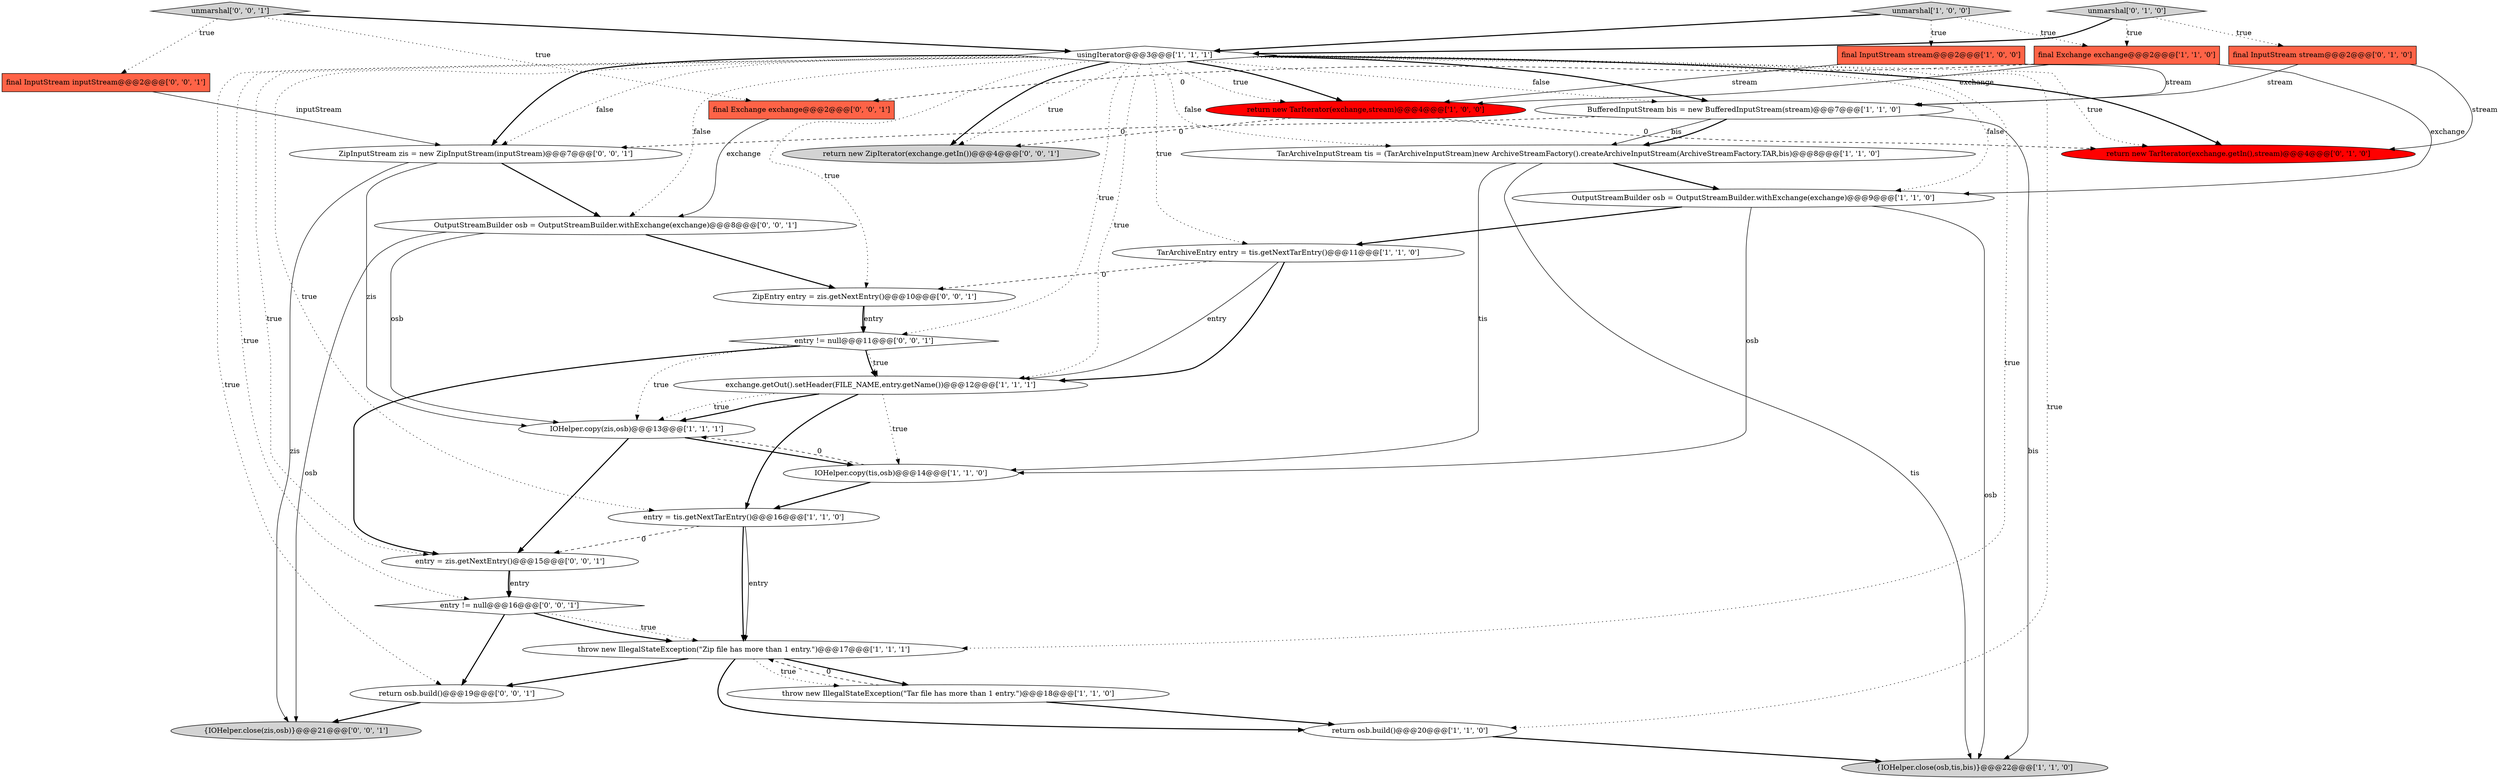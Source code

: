digraph {
24 [style = filled, label = "final InputStream inputStream@@@2@@@['0', '0', '1']", fillcolor = tomato, shape = box image = "AAA0AAABBB3BBB"];
29 [style = filled, label = "final Exchange exchange@@@2@@@['0', '0', '1']", fillcolor = tomato, shape = box image = "AAA0AAABBB3BBB"];
22 [style = filled, label = "{IOHelper.close(zis,osb)}@@@21@@@['0', '0', '1']", fillcolor = lightgray, shape = ellipse image = "AAA0AAABBB3BBB"];
12 [style = filled, label = "IOHelper.copy(zis,osb)@@@13@@@['1', '1', '1']", fillcolor = white, shape = ellipse image = "AAA0AAABBB1BBB"];
21 [style = filled, label = "entry != null@@@11@@@['0', '0', '1']", fillcolor = white, shape = diamond image = "AAA0AAABBB3BBB"];
16 [style = filled, label = "final Exchange exchange@@@2@@@['1', '1', '0']", fillcolor = tomato, shape = box image = "AAA0AAABBB1BBB"];
1 [style = filled, label = "throw new IllegalStateException(\"Zip file has more than 1 entry.\")@@@17@@@['1', '1', '1']", fillcolor = white, shape = ellipse image = "AAA0AAABBB1BBB"];
30 [style = filled, label = "return osb.build()@@@19@@@['0', '0', '1']", fillcolor = white, shape = ellipse image = "AAA0AAABBB3BBB"];
7 [style = filled, label = "throw new IllegalStateException(\"Tar file has more than 1 entry.\")@@@18@@@['1', '1', '0']", fillcolor = white, shape = ellipse image = "AAA0AAABBB1BBB"];
0 [style = filled, label = "TarArchiveEntry entry = tis.getNextTarEntry()@@@11@@@['1', '1', '0']", fillcolor = white, shape = ellipse image = "AAA0AAABBB1BBB"];
4 [style = filled, label = "unmarshal['1', '0', '0']", fillcolor = lightgray, shape = diamond image = "AAA0AAABBB1BBB"];
3 [style = filled, label = "entry = tis.getNextTarEntry()@@@16@@@['1', '1', '0']", fillcolor = white, shape = ellipse image = "AAA0AAABBB1BBB"];
5 [style = filled, label = "usingIterator@@@3@@@['1', '1', '1']", fillcolor = white, shape = diamond image = "AAA0AAABBB1BBB"];
15 [style = filled, label = "exchange.getOut().setHeader(FILE_NAME,entry.getName())@@@12@@@['1', '1', '1']", fillcolor = white, shape = ellipse image = "AAA0AAABBB1BBB"];
31 [style = filled, label = "return new ZipIterator(exchange.getIn())@@@4@@@['0', '0', '1']", fillcolor = lightgray, shape = ellipse image = "AAA0AAABBB3BBB"];
13 [style = filled, label = "OutputStreamBuilder osb = OutputStreamBuilder.withExchange(exchange)@@@9@@@['1', '1', '0']", fillcolor = white, shape = ellipse image = "AAA0AAABBB1BBB"];
17 [style = filled, label = "final InputStream stream@@@2@@@['0', '1', '0']", fillcolor = tomato, shape = box image = "AAA0AAABBB2BBB"];
10 [style = filled, label = "return new TarIterator(exchange,stream)@@@4@@@['1', '0', '0']", fillcolor = red, shape = ellipse image = "AAA1AAABBB1BBB"];
6 [style = filled, label = "final InputStream stream@@@2@@@['1', '0', '0']", fillcolor = tomato, shape = box image = "AAA0AAABBB1BBB"];
9 [style = filled, label = "{IOHelper.close(osb,tis,bis)}@@@22@@@['1', '1', '0']", fillcolor = lightgray, shape = ellipse image = "AAA0AAABBB1BBB"];
25 [style = filled, label = "ZipEntry entry = zis.getNextEntry()@@@10@@@['0', '0', '1']", fillcolor = white, shape = ellipse image = "AAA0AAABBB3BBB"];
2 [style = filled, label = "TarArchiveInputStream tis = (TarArchiveInputStream)new ArchiveStreamFactory().createArchiveInputStream(ArchiveStreamFactory.TAR,bis)@@@8@@@['1', '1', '0']", fillcolor = white, shape = ellipse image = "AAA0AAABBB1BBB"];
8 [style = filled, label = "return osb.build()@@@20@@@['1', '1', '0']", fillcolor = white, shape = ellipse image = "AAA0AAABBB1BBB"];
18 [style = filled, label = "unmarshal['0', '1', '0']", fillcolor = lightgray, shape = diamond image = "AAA0AAABBB2BBB"];
28 [style = filled, label = "entry != null@@@16@@@['0', '0', '1']", fillcolor = white, shape = diamond image = "AAA0AAABBB3BBB"];
26 [style = filled, label = "unmarshal['0', '0', '1']", fillcolor = lightgray, shape = diamond image = "AAA0AAABBB3BBB"];
20 [style = filled, label = "ZipInputStream zis = new ZipInputStream(inputStream)@@@7@@@['0', '0', '1']", fillcolor = white, shape = ellipse image = "AAA0AAABBB3BBB"];
14 [style = filled, label = "IOHelper.copy(tis,osb)@@@14@@@['1', '1', '0']", fillcolor = white, shape = ellipse image = "AAA0AAABBB1BBB"];
27 [style = filled, label = "entry = zis.getNextEntry()@@@15@@@['0', '0', '1']", fillcolor = white, shape = ellipse image = "AAA0AAABBB3BBB"];
23 [style = filled, label = "OutputStreamBuilder osb = OutputStreamBuilder.withExchange(exchange)@@@8@@@['0', '0', '1']", fillcolor = white, shape = ellipse image = "AAA0AAABBB3BBB"];
19 [style = filled, label = "return new TarIterator(exchange.getIn(),stream)@@@4@@@['0', '1', '0']", fillcolor = red, shape = ellipse image = "AAA1AAABBB2BBB"];
11 [style = filled, label = "BufferedInputStream bis = new BufferedInputStream(stream)@@@7@@@['1', '1', '0']", fillcolor = white, shape = ellipse image = "AAA0AAABBB1BBB"];
14->3 [style = bold, label=""];
21->12 [style = dotted, label="true"];
25->21 [style = solid, label="entry"];
20->12 [style = solid, label="zis"];
11->20 [style = dashed, label="0"];
21->15 [style = dotted, label="true"];
5->20 [style = bold, label=""];
5->19 [style = dotted, label="true"];
21->15 [style = bold, label=""];
27->28 [style = bold, label=""];
5->1 [style = dotted, label="true"];
5->11 [style = dotted, label="false"];
1->30 [style = bold, label=""];
7->8 [style = bold, label=""];
0->15 [style = bold, label=""];
5->23 [style = dotted, label="false"];
0->25 [style = dashed, label="0"];
26->24 [style = dotted, label="true"];
5->20 [style = dotted, label="false"];
11->9 [style = solid, label="bis"];
25->21 [style = bold, label=""];
5->10 [style = bold, label=""];
23->25 [style = bold, label=""];
0->15 [style = solid, label="entry"];
28->30 [style = bold, label=""];
18->16 [style = dotted, label="true"];
17->11 [style = solid, label="stream"];
10->31 [style = dashed, label="0"];
13->14 [style = solid, label="osb"];
5->3 [style = dotted, label="true"];
15->14 [style = dotted, label="true"];
23->22 [style = solid, label="osb"];
24->20 [style = solid, label="inputStream"];
16->10 [style = solid, label="exchange"];
5->2 [style = dotted, label="false"];
20->23 [style = bold, label=""];
5->25 [style = dotted, label="true"];
12->14 [style = bold, label=""];
15->12 [style = dotted, label="true"];
14->12 [style = dashed, label="0"];
5->30 [style = dotted, label="true"];
5->11 [style = bold, label=""];
18->17 [style = dotted, label="true"];
15->12 [style = bold, label=""];
5->8 [style = dotted, label="true"];
17->19 [style = solid, label="stream"];
23->12 [style = solid, label="osb"];
13->0 [style = bold, label=""];
2->14 [style = solid, label="tis"];
1->8 [style = bold, label=""];
6->10 [style = solid, label="stream"];
3->1 [style = bold, label=""];
21->27 [style = bold, label=""];
5->10 [style = dotted, label="true"];
20->22 [style = solid, label="zis"];
5->31 [style = dotted, label="true"];
3->27 [style = dashed, label="0"];
5->0 [style = dotted, label="true"];
15->3 [style = bold, label=""];
28->1 [style = dotted, label="true"];
5->15 [style = dotted, label="true"];
1->7 [style = bold, label=""];
5->19 [style = bold, label=""];
5->13 [style = dotted, label="false"];
5->27 [style = dotted, label="true"];
5->21 [style = dotted, label="true"];
5->28 [style = dotted, label="true"];
4->5 [style = bold, label=""];
12->27 [style = bold, label=""];
4->6 [style = dotted, label="true"];
6->11 [style = solid, label="stream"];
30->22 [style = bold, label=""];
16->13 [style = solid, label="exchange"];
3->1 [style = solid, label="entry"];
26->5 [style = bold, label=""];
11->2 [style = solid, label="bis"];
10->19 [style = dashed, label="0"];
7->1 [style = dashed, label="0"];
2->9 [style = solid, label="tis"];
28->1 [style = bold, label=""];
13->9 [style = solid, label="osb"];
11->2 [style = bold, label=""];
2->13 [style = bold, label=""];
1->7 [style = dotted, label="true"];
27->28 [style = solid, label="entry"];
5->31 [style = bold, label=""];
18->5 [style = bold, label=""];
8->9 [style = bold, label=""];
29->23 [style = solid, label="exchange"];
16->29 [style = dashed, label="0"];
26->29 [style = dotted, label="true"];
4->16 [style = dotted, label="true"];
}
